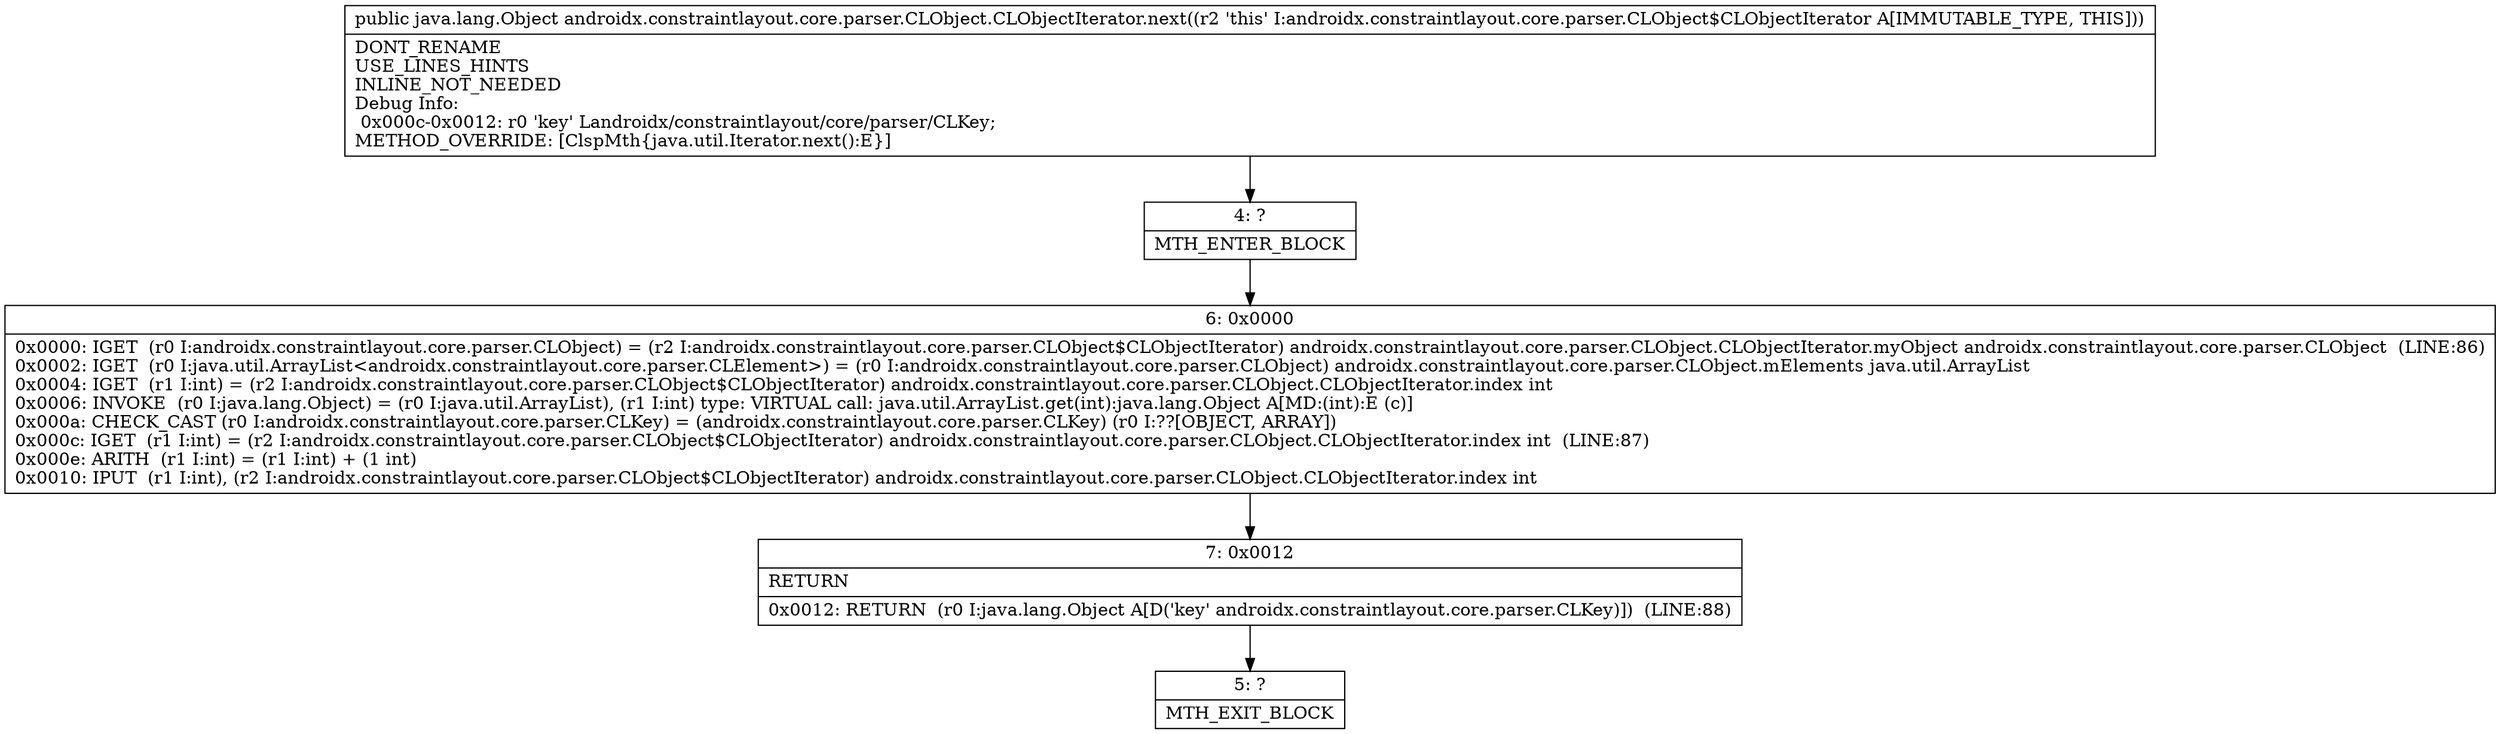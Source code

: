 digraph "CFG forandroidx.constraintlayout.core.parser.CLObject.CLObjectIterator.next()Ljava\/lang\/Object;" {
Node_4 [shape=record,label="{4\:\ ?|MTH_ENTER_BLOCK\l}"];
Node_6 [shape=record,label="{6\:\ 0x0000|0x0000: IGET  (r0 I:androidx.constraintlayout.core.parser.CLObject) = (r2 I:androidx.constraintlayout.core.parser.CLObject$CLObjectIterator) androidx.constraintlayout.core.parser.CLObject.CLObjectIterator.myObject androidx.constraintlayout.core.parser.CLObject  (LINE:86)\l0x0002: IGET  (r0 I:java.util.ArrayList\<androidx.constraintlayout.core.parser.CLElement\>) = (r0 I:androidx.constraintlayout.core.parser.CLObject) androidx.constraintlayout.core.parser.CLObject.mElements java.util.ArrayList \l0x0004: IGET  (r1 I:int) = (r2 I:androidx.constraintlayout.core.parser.CLObject$CLObjectIterator) androidx.constraintlayout.core.parser.CLObject.CLObjectIterator.index int \l0x0006: INVOKE  (r0 I:java.lang.Object) = (r0 I:java.util.ArrayList), (r1 I:int) type: VIRTUAL call: java.util.ArrayList.get(int):java.lang.Object A[MD:(int):E (c)]\l0x000a: CHECK_CAST (r0 I:androidx.constraintlayout.core.parser.CLKey) = (androidx.constraintlayout.core.parser.CLKey) (r0 I:??[OBJECT, ARRAY]) \l0x000c: IGET  (r1 I:int) = (r2 I:androidx.constraintlayout.core.parser.CLObject$CLObjectIterator) androidx.constraintlayout.core.parser.CLObject.CLObjectIterator.index int  (LINE:87)\l0x000e: ARITH  (r1 I:int) = (r1 I:int) + (1 int) \l0x0010: IPUT  (r1 I:int), (r2 I:androidx.constraintlayout.core.parser.CLObject$CLObjectIterator) androidx.constraintlayout.core.parser.CLObject.CLObjectIterator.index int \l}"];
Node_7 [shape=record,label="{7\:\ 0x0012|RETURN\l|0x0012: RETURN  (r0 I:java.lang.Object A[D('key' androidx.constraintlayout.core.parser.CLKey)])  (LINE:88)\l}"];
Node_5 [shape=record,label="{5\:\ ?|MTH_EXIT_BLOCK\l}"];
MethodNode[shape=record,label="{public java.lang.Object androidx.constraintlayout.core.parser.CLObject.CLObjectIterator.next((r2 'this' I:androidx.constraintlayout.core.parser.CLObject$CLObjectIterator A[IMMUTABLE_TYPE, THIS]))  | DONT_RENAME\lUSE_LINES_HINTS\lINLINE_NOT_NEEDED\lDebug Info:\l  0x000c\-0x0012: r0 'key' Landroidx\/constraintlayout\/core\/parser\/CLKey;\lMETHOD_OVERRIDE: [ClspMth\{java.util.Iterator.next():E\}]\l}"];
MethodNode -> Node_4;Node_4 -> Node_6;
Node_6 -> Node_7;
Node_7 -> Node_5;
}

